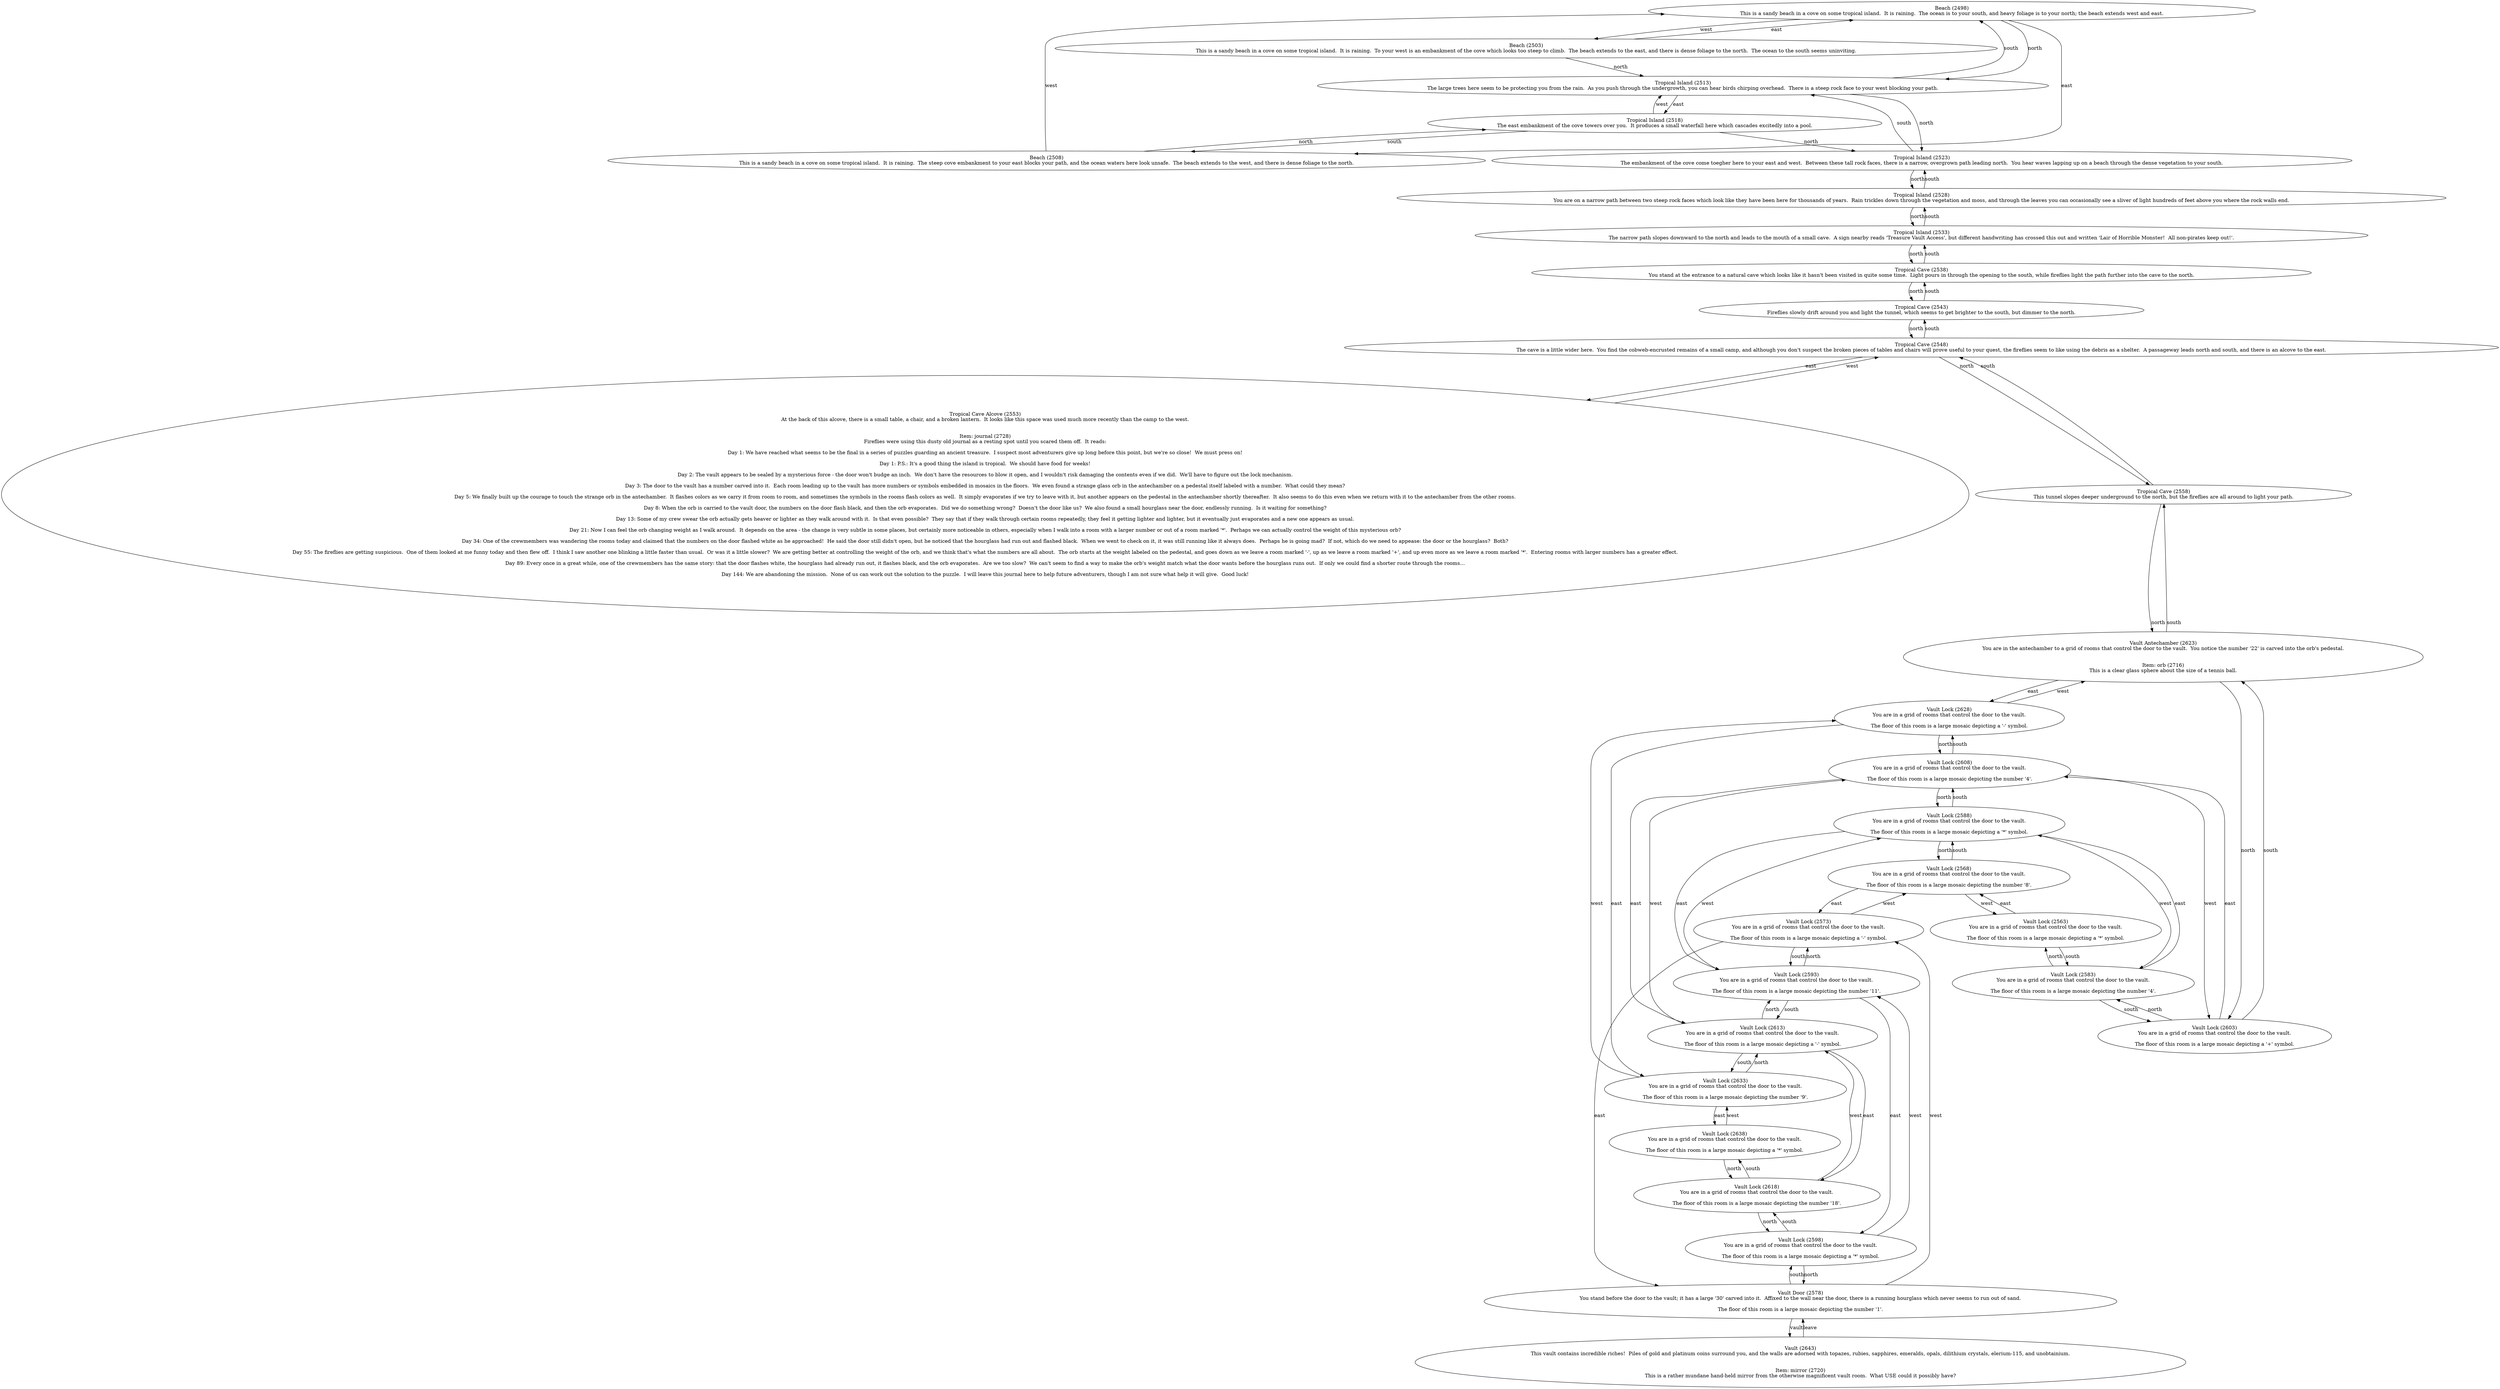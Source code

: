 digraph G {
  node_111 [label="Beach (2498)
This is a sandy beach in a cove on some tropical island.  It is raining.  The ocean is to your south, and heavy foliage is to your north; the beach extends west and east."];
  node_112 [label="Beach (2503)
This is a sandy beach in a cove on some tropical island.  It is raining.  To your west is an embankment of the cove which looks too steep to climb.  The beach extends to the east, and there is dense foliage to the north.  The ocean to the south seems uninviting."];
  node_113 [label="Beach (2508)
This is a sandy beach in a cove on some tropical island.  It is raining.  The steep cove embankment to your east blocks your path, and the ocean waters here look unsafe.  The beach extends to the west, and there is dense foliage to the north."];
  node_114 [label="Tropical Island (2513)
The large trees here seem to be protecting you from the rain.  As you push through the undergrowth, you can hear birds chirping overhead.  There is a steep rock face to your west blocking your path."];
  node_115 [label="Tropical Island (2518)
The east embankment of the cove towers over you.  It produces a small waterfall here which cascades excitedly into a pool."];
  node_116 [label="Tropical Island (2523)
The embankment of the cove come toegher here to your east and west.  Between these tall rock faces, there is a narrow, overgrown path leading north.  You hear waves lapping up on a beach through the dense vegetation to your south."];
  node_117 [label="Tropical Island (2528)
You are on a narrow path between two steep rock faces which look like they have been here for thousands of years.  Rain trickles down through the vegetation and moss, and through the leaves you can occasionally see a sliver of light hundreds of feet above you where the rock walls end."];
  node_118 [label="Tropical Island (2533)
The narrow path slopes downward to the north and leads to the mouth of a small cave.  A sign nearby reads 'Treasure Vault Access', but different handwriting has crossed this out and written 'Lair of Horrible Monster!  All non-pirates keep out!'."];
  node_119 [label="Tropical Cave (2538)
You stand at the entrance to a natural cave which looks like it hasn't been visited in quite some time.  Light pours in through the opening to the south, while fireflies light the path further into the cave to the north."];
  node_120 [label="Tropical Cave (2543)
Fireflies slowly drift around you and light the tunnel, which seems to get brighter to the south, but dimmer to the north."];
  node_121 [label="Tropical Cave (2548)
The cave is a little wider here.  You find the cobweb-encrusted remains of a small camp, and although you don't suspect the broken pieces of tables and chairs will prove useful to your quest, the fireflies seem to like using the debris as a shelter.  A passageway leads north and south, and there is an alcove to the east."];
  node_122 [label="Tropical Cave Alcove (2553)
At the back of this alcove, there is a small table, a chair, and a broken lantern.  It looks like this space was used much more recently than the camp to the west.


Item: journal (2728)
Fireflies were using this dusty old journal as a resting spot until you scared them off.  It reads:

Day 1: We have reached what seems to be the final in a series of puzzles guarding an ancient treasure.  I suspect most adventurers give up long before this point, but we're so close!  We must press on!

Day 1: P.S.: It's a good thing the island is tropical.  We should have food for weeks!

Day 2: The vault appears to be sealed by a mysterious force - the door won't budge an inch.  We don't have the resources to blow it open, and I wouldn't risk damaging the contents even if we did.  We'll have to figure out the lock mechanism.

Day 3: The door to the vault has a number carved into it.  Each room leading up to the vault has more numbers or symbols embedded in mosaics in the floors.  We even found a strange glass orb in the antechamber on a pedestal itself labeled with a number.  What could they mean?

Day 5: We finally built up the courage to touch the strange orb in the antechamber.  It flashes colors as we carry it from room to room, and sometimes the symbols in the rooms flash colors as well.  It simply evaporates if we try to leave with it, but another appears on the pedestal in the antechamber shortly thereafter.  It also seems to do this even when we return with it to the antechamber from the other rooms.

Day 8: When the orb is carried to the vault door, the numbers on the door flash black, and then the orb evaporates.  Did we do something wrong?  Doesn't the door like us?  We also found a small hourglass near the door, endlessly running.  Is it waiting for something?

Day 13: Some of my crew swear the orb actually gets heaver or lighter as they walk around with it.  Is that even possible?  They say that if they walk through certain rooms repeatedly, they feel it getting lighter and lighter, but it eventually just evaporates and a new one appears as usual.

Day 21: Now I can feel the orb changing weight as I walk around.  It depends on the area - the change is very subtle in some places, but certainly more noticeable in others, especially when I walk into a room with a larger number or out of a room marked '*'.  Perhaps we can actually control the weight of this mysterious orb?

Day 34: One of the crewmembers was wandering the rooms today and claimed that the numbers on the door flashed white as he approached!  He said the door still didn't open, but he noticed that the hourglass had run out and flashed black.  When we went to check on it, it was still running like it always does.  Perhaps he is going mad?  If not, which do we need to appease: the door or the hourglass?  Both?

Day 55: The fireflies are getting suspicious.  One of them looked at me funny today and then flew off.  I think I saw another one blinking a little faster than usual.  Or was it a little slower?  We are getting better at controlling the weight of the orb, and we think that's what the numbers are all about.  The orb starts at the weight labeled on the pedestal, and goes down as we leave a room marked '-', up as we leave a room marked '+', and up even more as we leave a room marked '*'.  Entering rooms with larger numbers has a greater effect.

Day 89: Every once in a great while, one of the crewmembers has the same story: that the door flashes white, the hourglass had already run out, it flashes black, and the orb evaporates.  Are we too slow?  We can't seem to find a way to make the orb's weight match what the door wants before the hourglass runs out.  If only we could find a shorter route through the rooms...

Day 144: We are abandoning the mission.  None of us can work out the solution to the puzzle.  I will leave this journal here to help future adventurers, though I am not sure what help it will give.  Good luck!"];
  node_123 [label="Tropical Cave (2558)
This tunnel slopes deeper underground to the north, but the fireflies are all around to light your path."];
  node_124 [label="Vault Lock (2563)
You are in a grid of rooms that control the door to the vault.

The floor of this room is a large mosaic depicting a '*' symbol."];
  node_125 [label="Vault Lock (2568)
You are in a grid of rooms that control the door to the vault.

The floor of this room is a large mosaic depicting the number '8'."];
  node_126 [label="Vault Lock (2573)
You are in a grid of rooms that control the door to the vault.

The floor of this room is a large mosaic depicting a '-' symbol."];
  node_127 [label="Vault Door (2578)
You stand before the door to the vault; it has a large '30' carved into it.  Affixed to the wall near the door, there is a running hourglass which never seems to run out of sand.

The floor of this room is a large mosaic depicting the number '1'."];
  node_128 [label="Vault Lock (2583)
You are in a grid of rooms that control the door to the vault.

The floor of this room is a large mosaic depicting the number '4'."];
  node_129 [label="Vault Lock (2588)
You are in a grid of rooms that control the door to the vault.

The floor of this room is a large mosaic depicting a '*' symbol."];
  node_130 [label="Vault Lock (2593)
You are in a grid of rooms that control the door to the vault.

The floor of this room is a large mosaic depicting the number '11'."];
  node_131 [label="Vault Lock (2598)
You are in a grid of rooms that control the door to the vault.

The floor of this room is a large mosaic depicting a '*' symbol."];
  node_132 [label="Vault Lock (2603)
You are in a grid of rooms that control the door to the vault.

The floor of this room is a large mosaic depicting a '+' symbol."];
  node_133 [label="Vault Lock (2608)
You are in a grid of rooms that control the door to the vault.

The floor of this room is a large mosaic depicting the number '4'."];
  node_134 [label="Vault Lock (2613)
You are in a grid of rooms that control the door to the vault.

The floor of this room is a large mosaic depicting a '-' symbol."];
  node_135 [label="Vault Lock (2618)
You are in a grid of rooms that control the door to the vault.

The floor of this room is a large mosaic depicting the number '18'."];
  node_136 [label="Vault Antechamber (2623)
You are in the antechamber to a grid of rooms that control the door to the vault.  You notice the number '22' is carved into the orb's pedestal.


Item: orb (2716)
This is a clear glass sphere about the size of a tennis ball."];
  node_137 [label="Vault Lock (2628)
You are in a grid of rooms that control the door to the vault.

The floor of this room is a large mosaic depicting a '-' symbol."];
  node_138 [label="Vault Lock (2633)
You are in a grid of rooms that control the door to the vault.

The floor of this room is a large mosaic depicting the number '9'."];
  node_139 [label="Vault Lock (2638)
You are in a grid of rooms that control the door to the vault.

The floor of this room is a large mosaic depicting a '*' symbol."];
  node_140 [label="Vault (2643)
This vault contains incredible riches!  Piles of gold and platinum coins surround you, and the walls are adorned with topazes, rubies, sapphires, emeralds, opals, dilithium crystals, elerium-115, and unobtainium.


Item: mirror (2720)
This is a rather mundane hand-held mirror from the otherwise magnificent vault room.  What USE could it possibly have?"];

  node_134 -> node_133 [label="west"];
  node_121 -> node_123 [label="north"];
  node_138 -> node_137 [label="west"];
  node_127 -> node_131 [label="south"];
  node_128 -> node_124 [label="north"];
  node_132 -> node_128 [label="north"];
  node_131 -> node_135 [label="south"];
  node_116 -> node_117 [label="north"];
  node_126 -> node_130 [label="south"];
  node_133 -> node_134 [label="east"];
  node_111 -> node_112 [label="west"];
  node_137 -> node_133 [label="north"];
  node_112 -> node_114 [label="north"];
  node_119 -> node_118 [label="south"];
  node_137 -> node_136 [label="west"];
  node_121 -> node_120 [label="south"];
  node_130 -> node_134 [label="south"];
  node_134 -> node_130 [label="north"];
  node_130 -> node_129 [label="west"];
  node_111 -> node_114 [label="north"];
  node_132 -> node_133 [label="east"];
  node_120 -> node_121 [label="north"];
  node_135 -> node_139 [label="south"];
  node_131 -> node_127 [label="north"];
  node_114 -> node_115 [label="east"];
  node_126 -> node_127 [label="east"];
  node_129 -> node_133 [label="south"];
  node_117 -> node_118 [label="north"];
  node_131 -> node_130 [label="west"];
  node_120 -> node_119 [label="south"];
  node_125 -> node_126 [label="east"];
  node_118 -> node_119 [label="north"];
  node_115 -> node_113 [label="south"];
  node_133 -> node_132 [label="west"];
  node_126 -> node_125 [label="west"];
  node_139 -> node_138 [label="west"];
  node_133 -> node_129 [label="north"];
  node_127 -> node_140 [label="vault"];
  node_136 -> node_123 [label="south"];
  node_129 -> node_125 [label="north"];
  node_123 -> node_136 [label="north"];
  node_129 -> node_130 [label="east"];
  node_121 -> node_122 [label="east"];
  node_136 -> node_132 [label="north"];
  node_130 -> node_131 [label="east"];
  node_134 -> node_138 [label="south"];
  node_135 -> node_134 [label="west"];
  node_112 -> node_111 [label="east"];
  node_113 -> node_115 [label="north"];
  node_139 -> node_135 [label="north"];
  node_122 -> node_121 [label="west"];
  node_127 -> node_126 [label="west"];
  node_133 -> node_137 [label="south"];
  node_114 -> node_116 [label="north"];
  node_134 -> node_135 [label="east"];
  node_113 -> node_111 [label="west"];
  node_124 -> node_125 [label="east"];
  node_125 -> node_129 [label="south"];
  node_138 -> node_134 [label="north"];
  node_135 -> node_131 [label="north"];
  node_128 -> node_132 [label="south"];
  node_129 -> node_128 [label="west"];
  node_124 -> node_128 [label="south"];
  node_136 -> node_137 [label="east"];
  node_115 -> node_114 [label="west"];
  node_137 -> node_138 [label="east"];
  node_123 -> node_121 [label="south"];
  node_119 -> node_120 [label="north"];
  node_117 -> node_116 [label="south"];
  node_130 -> node_126 [label="north"];
  node_114 -> node_111 [label="south"];
  node_140 -> node_127 [label="leave"];
  node_138 -> node_139 [label="east"];
  node_115 -> node_116 [label="north"];
  node_132 -> node_136 [label="south"];
  node_118 -> node_117 [label="south"];
  node_128 -> node_129 [label="east"];
  node_111 -> node_113 [label="east"];
  node_116 -> node_114 [label="south"];
  node_125 -> node_124 [label="west"];
}